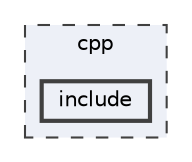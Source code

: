 digraph "cpp/include"
{
 // LATEX_PDF_SIZE
  bgcolor="transparent";
  edge [fontname=Helvetica,fontsize=10,labelfontname=Helvetica,labelfontsize=10];
  node [fontname=Helvetica,fontsize=10,shape=box,height=0.2,width=0.4];
  compound=true
  subgraph clusterdir_df511e5bd85cec96854b39d5e1c27aa8 {
    graph [ bgcolor="#edf0f7", pencolor="grey25", label="cpp", fontname=Helvetica,fontsize=10 style="filled,dashed", URL="dir_df511e5bd85cec96854b39d5e1c27aa8.html",tooltip=""]
  dir_07f37e320deb3031a60f4b23b9c60eb5 [label="include", fillcolor="#edf0f7", color="grey25", style="filled,bold", URL="dir_07f37e320deb3031a60f4b23b9c60eb5.html",tooltip=""];
  }
}
